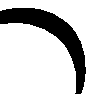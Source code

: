 beginfig(0)

draw fullcircle slanted .25 scaled 2cm withpen penrazor rotated 60 scaled 6bp;

endfig
